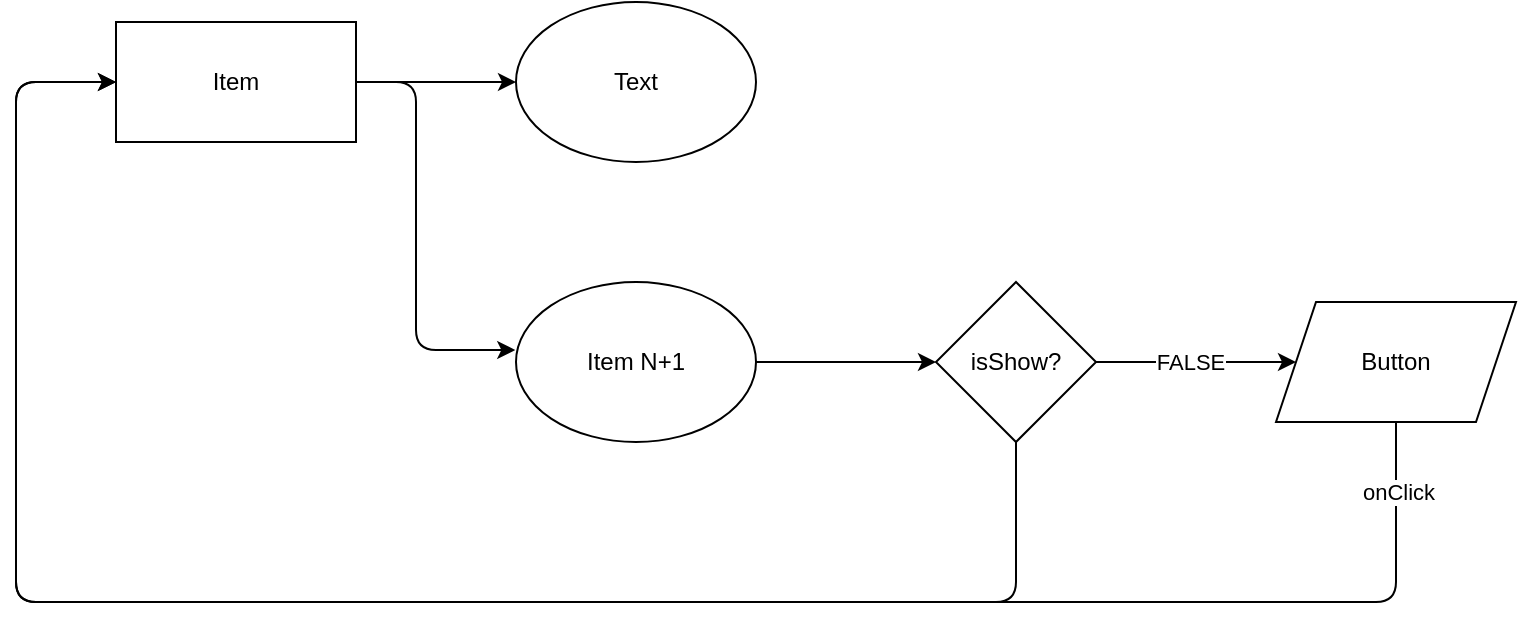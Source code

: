 <mxfile>
    <diagram id="vqoNF6a77FIzTpRKfrxm" name="Page-1">
        <mxGraphModel dx="972" dy="585" grid="1" gridSize="10" guides="1" tooltips="1" connect="1" arrows="1" fold="1" page="1" pageScale="1" pageWidth="850" pageHeight="1100" math="0" shadow="0">
            <root>
                <mxCell id="0"/>
                <mxCell id="1" parent="0"/>
                <mxCell id="19" style="edgeStyle=none;html=1;entryX=0;entryY=0.5;entryDx=0;entryDy=0;" edge="1" parent="1" source="15" target="17">
                    <mxGeometry relative="1" as="geometry">
                        <Array as="points">
                            <mxPoint x="250" y="180"/>
                        </Array>
                    </mxGeometry>
                </mxCell>
                <mxCell id="20" style="edgeStyle=none;html=1;entryX=-0.003;entryY=0.425;entryDx=0;entryDy=0;entryPerimeter=0;" edge="1" parent="1" source="15" target="18">
                    <mxGeometry relative="1" as="geometry">
                        <Array as="points">
                            <mxPoint x="240" y="180"/>
                            <mxPoint x="240" y="314"/>
                        </Array>
                    </mxGeometry>
                </mxCell>
                <mxCell id="15" value="Item" style="rounded=0;whiteSpace=wrap;html=1;" vertex="1" parent="1">
                    <mxGeometry x="90" y="150" width="120" height="60" as="geometry"/>
                </mxCell>
                <mxCell id="17" value="Text" style="ellipse;whiteSpace=wrap;html=1;" vertex="1" parent="1">
                    <mxGeometry x="290" y="140" width="120" height="80" as="geometry"/>
                </mxCell>
                <mxCell id="22" style="edgeStyle=none;html=1;" edge="1" parent="1" source="18" target="21">
                    <mxGeometry relative="1" as="geometry"/>
                </mxCell>
                <mxCell id="18" value="Item N+1" style="ellipse;whiteSpace=wrap;html=1;" vertex="1" parent="1">
                    <mxGeometry x="290" y="280" width="120" height="80" as="geometry"/>
                </mxCell>
                <mxCell id="24" style="edgeStyle=none;html=1;entryX=0;entryY=0.5;entryDx=0;entryDy=0;" edge="1" parent="1" source="21" target="27">
                    <mxGeometry relative="1" as="geometry">
                        <mxPoint x="670" y="320" as="targetPoint"/>
                    </mxGeometry>
                </mxCell>
                <mxCell id="25" value="FALSE" style="edgeLabel;html=1;align=center;verticalAlign=middle;resizable=0;points=[];" vertex="1" connectable="0" parent="24">
                    <mxGeometry x="0.418" y="1" relative="1" as="geometry">
                        <mxPoint x="-24" y="1" as="offset"/>
                    </mxGeometry>
                </mxCell>
                <mxCell id="26" style="edgeStyle=none;html=1;entryX=0;entryY=0.5;entryDx=0;entryDy=0;" edge="1" parent="1" source="21" target="15">
                    <mxGeometry relative="1" as="geometry">
                        <Array as="points">
                            <mxPoint x="540" y="440"/>
                            <mxPoint x="40" y="440"/>
                            <mxPoint x="40" y="180"/>
                        </Array>
                    </mxGeometry>
                </mxCell>
                <mxCell id="21" value="isShow?" style="rhombus;whiteSpace=wrap;html=1;" vertex="1" parent="1">
                    <mxGeometry x="500" y="280" width="80" height="80" as="geometry"/>
                </mxCell>
                <mxCell id="29" style="edgeStyle=none;html=1;" edge="1" parent="1" source="27">
                    <mxGeometry relative="1" as="geometry">
                        <mxPoint x="90" y="180" as="targetPoint"/>
                        <Array as="points">
                            <mxPoint x="730" y="440"/>
                            <mxPoint x="40" y="440"/>
                            <mxPoint x="40" y="180"/>
                        </Array>
                    </mxGeometry>
                </mxCell>
                <mxCell id="30" value="onClick" style="edgeLabel;html=1;align=center;verticalAlign=middle;resizable=0;points=[];" vertex="1" connectable="0" parent="29">
                    <mxGeometry x="-0.936" y="1" relative="1" as="geometry">
                        <mxPoint as="offset"/>
                    </mxGeometry>
                </mxCell>
                <mxCell id="27" value="Button" style="shape=parallelogram;perimeter=parallelogramPerimeter;whiteSpace=wrap;html=1;fixedSize=1;" vertex="1" parent="1">
                    <mxGeometry x="670" y="290" width="120" height="60" as="geometry"/>
                </mxCell>
            </root>
        </mxGraphModel>
    </diagram>
</mxfile>
